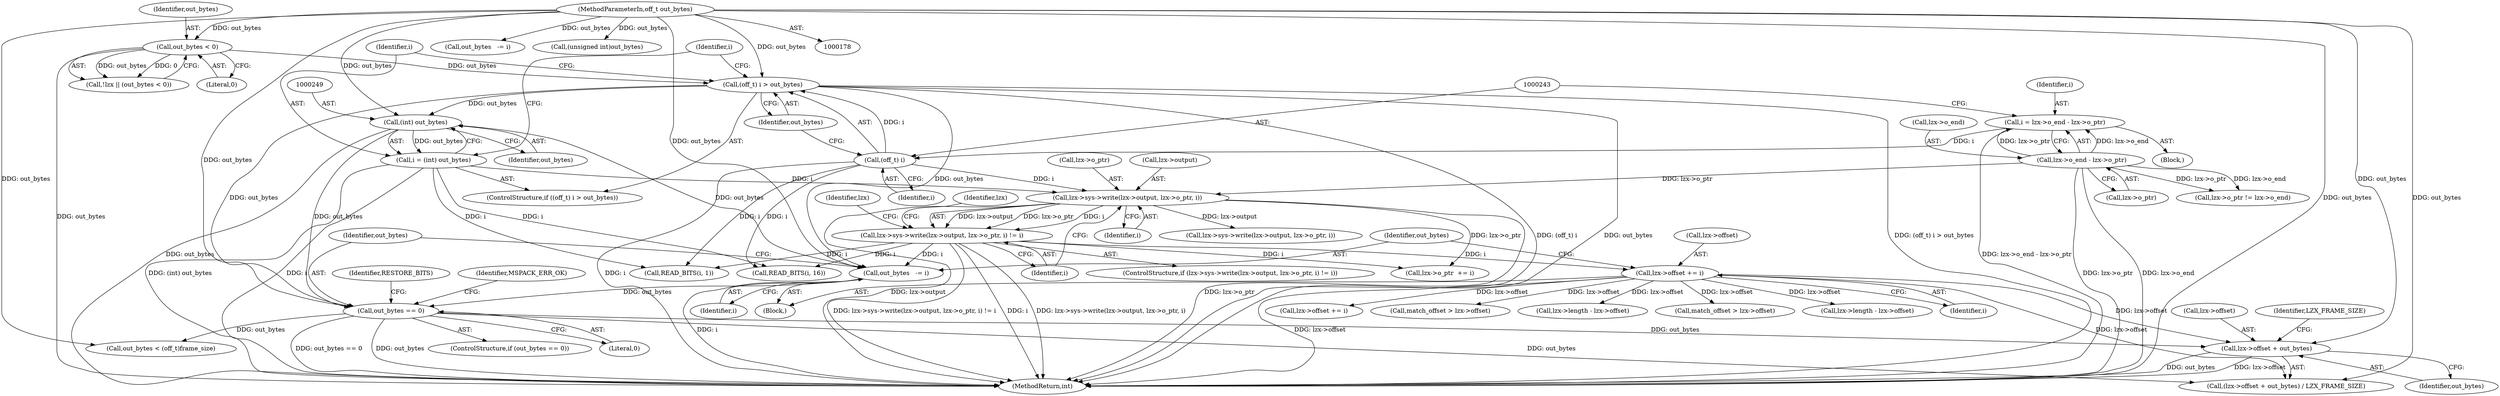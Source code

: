digraph "0_libmspack_18b6a2cc0b87536015bedd4f7763e6b02d5aa4f3@pointer" {
"1000323" [label="(Call,lzx->offset + out_bytes)"];
"1000277" [label="(Call,lzx->offset += i)"];
"1000255" [label="(Call,lzx->sys->write(lzx->output, lzx->o_ptr, i) != i)"];
"1000256" [label="(Call,lzx->sys->write(lzx->output, lzx->o_ptr, i))"];
"1000233" [label="(Call,lzx->o_end - lzx->o_ptr)"];
"1000242" [label="(Call,(off_t) i)"];
"1000231" [label="(Call,i = lzx->o_end - lzx->o_ptr)"];
"1000246" [label="(Call,i = (int) out_bytes)"];
"1000248" [label="(Call,(int) out_bytes)"];
"1000241" [label="(Call,(off_t) i > out_bytes)"];
"1000218" [label="(Call,out_bytes < 0)"];
"1000180" [label="(MethodParameterIn,off_t out_bytes)"];
"1000286" [label="(Call,out_bytes == 0)"];
"1000282" [label="(Call,out_bytes   -= i)"];
"1000446" [label="(Call,lzx->length - lzx->offset)"];
"1000218" [label="(Call,out_bytes < 0)"];
"1000278" [label="(Call,lzx->offset)"];
"1000232" [label="(Identifier,i)"];
"1001886" [label="(MethodReturn,int)"];
"1000323" [label="(Call,lzx->offset + out_bytes)"];
"1000250" [label="(Identifier,out_bytes)"];
"1001820" [label="(Call,out_bytes   -= i)"];
"1000959" [label="(Call,match_offset > lzx->offset)"];
"1000287" [label="(Identifier,out_bytes)"];
"1000260" [label="(Call,lzx->o_ptr)"];
"1000181" [label="(Block,)"];
"1001788" [label="(Call,(unsigned int)out_bytes)"];
"1000272" [label="(Call,lzx->o_ptr  += i)"];
"1000263" [label="(Identifier,i)"];
"1000256" [label="(Call,lzx->sys->write(lzx->output, lzx->o_ptr, i))"];
"1000245" [label="(Identifier,out_bytes)"];
"1000233" [label="(Call,lzx->o_end - lzx->o_ptr)"];
"1000324" [label="(Call,lzx->offset)"];
"1000237" [label="(Call,lzx->o_ptr)"];
"1000328" [label="(Identifier,LZX_FRAME_SIZE)"];
"1000255" [label="(Call,lzx->sys->write(lzx->output, lzx->o_ptr, i) != i)"];
"1000433" [label="(Call,lzx->length - lzx->offset)"];
"1000322" [label="(Call,(lzx->offset + out_bytes) / LZX_FRAME_SIZE)"];
"1000398" [label="(Call,READ_BITS(i, 1))"];
"1001783" [label="(Call,out_bytes < (off_t)frame_size)"];
"1000246" [label="(Call,i = (int) out_bytes)"];
"1000283" [label="(Identifier,out_bytes)"];
"1000281" [label="(Identifier,i)"];
"1000264" [label="(Identifier,i)"];
"1000234" [label="(Call,lzx->o_end)"];
"1000288" [label="(Literal,0)"];
"1000269" [label="(Identifier,lzx)"];
"1000244" [label="(Identifier,i)"];
"1000257" [label="(Call,lzx->output)"];
"1000241" [label="(Call,(off_t) i > out_bytes)"];
"1001559" [label="(Call,lzx->o_ptr != lzx->o_end)"];
"1000220" [label="(Literal,0)"];
"1000284" [label="(Identifier,i)"];
"1000240" [label="(ControlStructure,if ((off_t) i > out_bytes))"];
"1000231" [label="(Call,i = lzx->o_end - lzx->o_ptr)"];
"1000253" [label="(Block,)"];
"1000242" [label="(Call,(off_t) i)"];
"1000248" [label="(Call,(int) out_bytes)"];
"1000277" [label="(Call,lzx->offset += i)"];
"1000219" [label="(Identifier,out_bytes)"];
"1000215" [label="(Call,!lzx || (out_bytes < 0))"];
"1001794" [label="(Call,lzx->sys->write(lzx->output, lzx->o_ptr, i))"];
"1001815" [label="(Call,lzx->offset += i)"];
"1000247" [label="(Identifier,i)"];
"1000327" [label="(Identifier,out_bytes)"];
"1000286" [label="(Call,out_bytes == 0)"];
"1000180" [label="(MethodParameterIn,off_t out_bytes)"];
"1000285" [label="(ControlStructure,if (out_bytes == 0))"];
"1001335" [label="(Call,match_offset > lzx->offset)"];
"1000495" [label="(Call,READ_BITS(i, 16))"];
"1000291" [label="(Identifier,RESTORE_BITS)"];
"1000290" [label="(Identifier,MSPACK_ERR_OK)"];
"1000252" [label="(Identifier,i)"];
"1000254" [label="(ControlStructure,if (lzx->sys->write(lzx->output, lzx->o_ptr, i) != i))"];
"1000274" [label="(Identifier,lzx)"];
"1000282" [label="(Call,out_bytes   -= i)"];
"1000323" -> "1000322"  [label="AST: "];
"1000323" -> "1000327"  [label="CFG: "];
"1000324" -> "1000323"  [label="AST: "];
"1000327" -> "1000323"  [label="AST: "];
"1000328" -> "1000323"  [label="CFG: "];
"1000323" -> "1001886"  [label="DDG: lzx->offset"];
"1000323" -> "1001886"  [label="DDG: out_bytes"];
"1000277" -> "1000323"  [label="DDG: lzx->offset"];
"1000286" -> "1000323"  [label="DDG: out_bytes"];
"1000180" -> "1000323"  [label="DDG: out_bytes"];
"1000277" -> "1000253"  [label="AST: "];
"1000277" -> "1000281"  [label="CFG: "];
"1000278" -> "1000277"  [label="AST: "];
"1000281" -> "1000277"  [label="AST: "];
"1000283" -> "1000277"  [label="CFG: "];
"1000277" -> "1001886"  [label="DDG: lzx->offset"];
"1000255" -> "1000277"  [label="DDG: i"];
"1000277" -> "1000322"  [label="DDG: lzx->offset"];
"1000277" -> "1000433"  [label="DDG: lzx->offset"];
"1000277" -> "1000446"  [label="DDG: lzx->offset"];
"1000277" -> "1000959"  [label="DDG: lzx->offset"];
"1000277" -> "1001335"  [label="DDG: lzx->offset"];
"1000277" -> "1001815"  [label="DDG: lzx->offset"];
"1000255" -> "1000254"  [label="AST: "];
"1000255" -> "1000264"  [label="CFG: "];
"1000256" -> "1000255"  [label="AST: "];
"1000264" -> "1000255"  [label="AST: "];
"1000269" -> "1000255"  [label="CFG: "];
"1000274" -> "1000255"  [label="CFG: "];
"1000255" -> "1001886"  [label="DDG: lzx->sys->write(lzx->output, lzx->o_ptr, i) != i"];
"1000255" -> "1001886"  [label="DDG: i"];
"1000255" -> "1001886"  [label="DDG: lzx->sys->write(lzx->output, lzx->o_ptr, i)"];
"1000256" -> "1000255"  [label="DDG: lzx->output"];
"1000256" -> "1000255"  [label="DDG: lzx->o_ptr"];
"1000256" -> "1000255"  [label="DDG: i"];
"1000255" -> "1000272"  [label="DDG: i"];
"1000255" -> "1000282"  [label="DDG: i"];
"1000255" -> "1000398"  [label="DDG: i"];
"1000255" -> "1000495"  [label="DDG: i"];
"1000256" -> "1000263"  [label="CFG: "];
"1000257" -> "1000256"  [label="AST: "];
"1000260" -> "1000256"  [label="AST: "];
"1000263" -> "1000256"  [label="AST: "];
"1000264" -> "1000256"  [label="CFG: "];
"1000256" -> "1001886"  [label="DDG: lzx->o_ptr"];
"1000256" -> "1001886"  [label="DDG: lzx->output"];
"1000233" -> "1000256"  [label="DDG: lzx->o_ptr"];
"1000242" -> "1000256"  [label="DDG: i"];
"1000246" -> "1000256"  [label="DDG: i"];
"1000256" -> "1000272"  [label="DDG: lzx->o_ptr"];
"1000256" -> "1001794"  [label="DDG: lzx->output"];
"1000233" -> "1000231"  [label="AST: "];
"1000233" -> "1000237"  [label="CFG: "];
"1000234" -> "1000233"  [label="AST: "];
"1000237" -> "1000233"  [label="AST: "];
"1000231" -> "1000233"  [label="CFG: "];
"1000233" -> "1001886"  [label="DDG: lzx->o_ptr"];
"1000233" -> "1001886"  [label="DDG: lzx->o_end"];
"1000233" -> "1000231"  [label="DDG: lzx->o_end"];
"1000233" -> "1000231"  [label="DDG: lzx->o_ptr"];
"1000233" -> "1001559"  [label="DDG: lzx->o_ptr"];
"1000233" -> "1001559"  [label="DDG: lzx->o_end"];
"1000242" -> "1000241"  [label="AST: "];
"1000242" -> "1000244"  [label="CFG: "];
"1000243" -> "1000242"  [label="AST: "];
"1000244" -> "1000242"  [label="AST: "];
"1000245" -> "1000242"  [label="CFG: "];
"1000242" -> "1001886"  [label="DDG: i"];
"1000242" -> "1000241"  [label="DDG: i"];
"1000231" -> "1000242"  [label="DDG: i"];
"1000242" -> "1000398"  [label="DDG: i"];
"1000242" -> "1000495"  [label="DDG: i"];
"1000231" -> "1000181"  [label="AST: "];
"1000232" -> "1000231"  [label="AST: "];
"1000243" -> "1000231"  [label="CFG: "];
"1000231" -> "1001886"  [label="DDG: lzx->o_end - lzx->o_ptr"];
"1000246" -> "1000240"  [label="AST: "];
"1000246" -> "1000248"  [label="CFG: "];
"1000247" -> "1000246"  [label="AST: "];
"1000248" -> "1000246"  [label="AST: "];
"1000252" -> "1000246"  [label="CFG: "];
"1000246" -> "1001886"  [label="DDG: (int) out_bytes"];
"1000246" -> "1001886"  [label="DDG: i"];
"1000248" -> "1000246"  [label="DDG: out_bytes"];
"1000246" -> "1000398"  [label="DDG: i"];
"1000246" -> "1000495"  [label="DDG: i"];
"1000248" -> "1000250"  [label="CFG: "];
"1000249" -> "1000248"  [label="AST: "];
"1000250" -> "1000248"  [label="AST: "];
"1000248" -> "1001886"  [label="DDG: out_bytes"];
"1000241" -> "1000248"  [label="DDG: out_bytes"];
"1000180" -> "1000248"  [label="DDG: out_bytes"];
"1000248" -> "1000282"  [label="DDG: out_bytes"];
"1000248" -> "1000286"  [label="DDG: out_bytes"];
"1000241" -> "1000240"  [label="AST: "];
"1000241" -> "1000245"  [label="CFG: "];
"1000245" -> "1000241"  [label="AST: "];
"1000247" -> "1000241"  [label="CFG: "];
"1000252" -> "1000241"  [label="CFG: "];
"1000241" -> "1001886"  [label="DDG: (off_t) i"];
"1000241" -> "1001886"  [label="DDG: out_bytes"];
"1000241" -> "1001886"  [label="DDG: (off_t) i > out_bytes"];
"1000218" -> "1000241"  [label="DDG: out_bytes"];
"1000180" -> "1000241"  [label="DDG: out_bytes"];
"1000241" -> "1000282"  [label="DDG: out_bytes"];
"1000241" -> "1000286"  [label="DDG: out_bytes"];
"1000218" -> "1000215"  [label="AST: "];
"1000218" -> "1000220"  [label="CFG: "];
"1000219" -> "1000218"  [label="AST: "];
"1000220" -> "1000218"  [label="AST: "];
"1000215" -> "1000218"  [label="CFG: "];
"1000218" -> "1001886"  [label="DDG: out_bytes"];
"1000218" -> "1000215"  [label="DDG: out_bytes"];
"1000218" -> "1000215"  [label="DDG: 0"];
"1000180" -> "1000218"  [label="DDG: out_bytes"];
"1000180" -> "1000178"  [label="AST: "];
"1000180" -> "1001886"  [label="DDG: out_bytes"];
"1000180" -> "1000282"  [label="DDG: out_bytes"];
"1000180" -> "1000286"  [label="DDG: out_bytes"];
"1000180" -> "1000322"  [label="DDG: out_bytes"];
"1000180" -> "1001783"  [label="DDG: out_bytes"];
"1000180" -> "1001788"  [label="DDG: out_bytes"];
"1000180" -> "1001820"  [label="DDG: out_bytes"];
"1000286" -> "1000285"  [label="AST: "];
"1000286" -> "1000288"  [label="CFG: "];
"1000287" -> "1000286"  [label="AST: "];
"1000288" -> "1000286"  [label="AST: "];
"1000290" -> "1000286"  [label="CFG: "];
"1000291" -> "1000286"  [label="CFG: "];
"1000286" -> "1001886"  [label="DDG: out_bytes == 0"];
"1000286" -> "1001886"  [label="DDG: out_bytes"];
"1000282" -> "1000286"  [label="DDG: out_bytes"];
"1000286" -> "1000322"  [label="DDG: out_bytes"];
"1000286" -> "1001783"  [label="DDG: out_bytes"];
"1000282" -> "1000253"  [label="AST: "];
"1000282" -> "1000284"  [label="CFG: "];
"1000283" -> "1000282"  [label="AST: "];
"1000284" -> "1000282"  [label="AST: "];
"1000287" -> "1000282"  [label="CFG: "];
"1000282" -> "1001886"  [label="DDG: i"];
}
